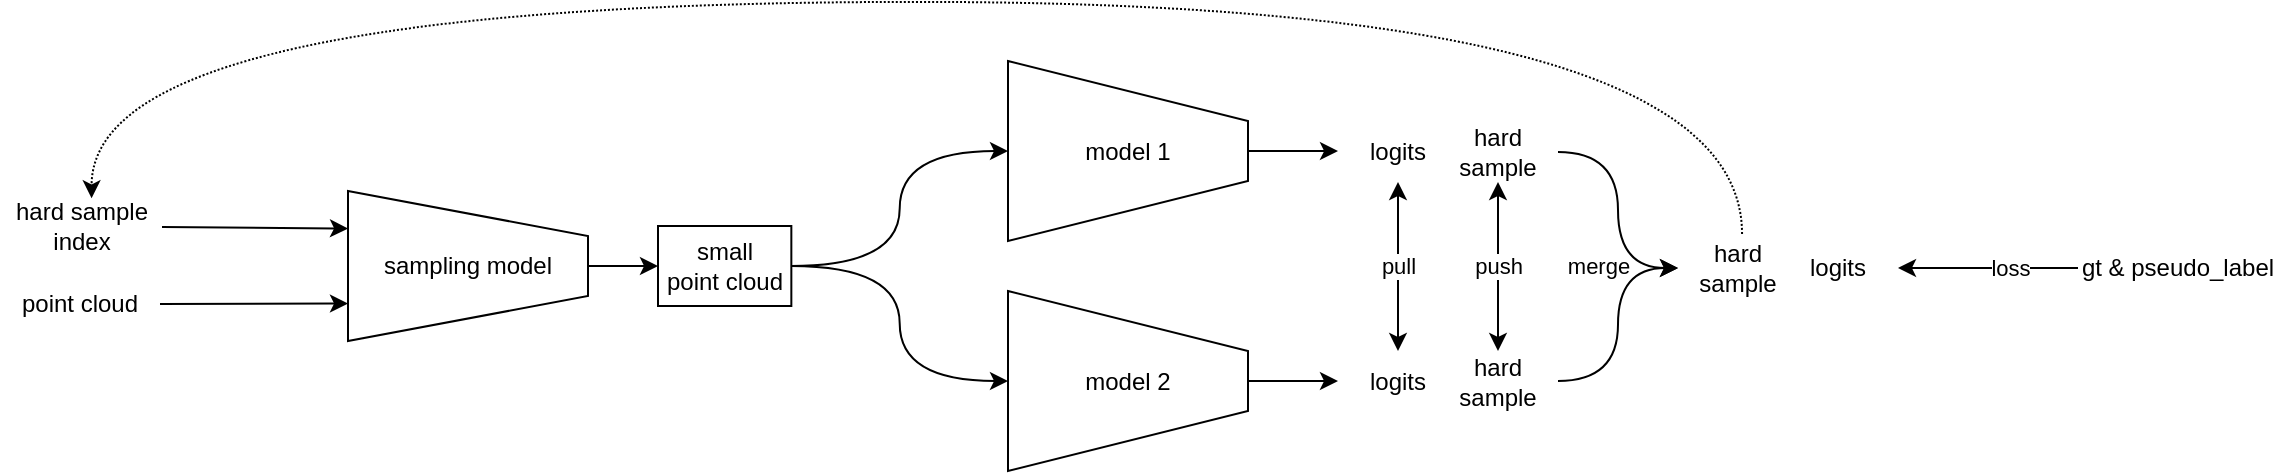 <mxfile version="21.2.9" type="github">
  <diagram name="第 1 页" id="ypm8fFXRRq8vbZWEUz-w">
    <mxGraphModel dx="1185" dy="661" grid="1" gridSize="10" guides="1" tooltips="1" connect="1" arrows="1" fold="1" page="1" pageScale="1" pageWidth="1169" pageHeight="827" math="0" shadow="0">
      <root>
        <mxCell id="0" />
        <mxCell id="1" parent="0" />
        <mxCell id="O4oAhtjVRKti28_2S4Yj-13" style="edgeStyle=orthogonalEdgeStyle;rounded=0;orthogonalLoop=1;jettySize=auto;html=1;entryX=0;entryY=0.5;entryDx=0;entryDy=0;" edge="1" parent="1" source="O4oAhtjVRKti28_2S4Yj-2" target="O4oAhtjVRKti28_2S4Yj-12">
          <mxGeometry relative="1" as="geometry" />
        </mxCell>
        <mxCell id="O4oAhtjVRKti28_2S4Yj-2" value="sampling model" style="shape=trapezoid;perimeter=trapezoidPerimeter;whiteSpace=wrap;html=1;fixedSize=1;rotation=90;size=22.5;horizontal=0;" vertex="1" parent="1">
          <mxGeometry x="237.5" y="150" width="75" height="120" as="geometry" />
        </mxCell>
        <mxCell id="O4oAhtjVRKti28_2S4Yj-3" value="" style="endArrow=classic;html=1;rounded=0;entryX=0.25;entryY=1;entryDx=0;entryDy=0;exitX=1;exitY=0.5;exitDx=0;exitDy=0;" edge="1" parent="1" source="O4oAhtjVRKti28_2S4Yj-9" target="O4oAhtjVRKti28_2S4Yj-2">
          <mxGeometry width="50" height="50" relative="1" as="geometry">
            <mxPoint x="120" y="180" as="sourcePoint" />
            <mxPoint x="150" y="170" as="targetPoint" />
          </mxGeometry>
        </mxCell>
        <mxCell id="O4oAhtjVRKti28_2S4Yj-6" value="" style="endArrow=classic;html=1;rounded=0;entryX=0.75;entryY=1;entryDx=0;entryDy=0;exitX=1;exitY=0.5;exitDx=0;exitDy=0;" edge="1" parent="1" source="O4oAhtjVRKti28_2S4Yj-11" target="O4oAhtjVRKti28_2S4Yj-2">
          <mxGeometry width="50" height="50" relative="1" as="geometry">
            <mxPoint x="120" y="240" as="sourcePoint" />
            <mxPoint x="190" y="240" as="targetPoint" />
          </mxGeometry>
        </mxCell>
        <mxCell id="O4oAhtjVRKti28_2S4Yj-9" value="hard sample index" style="text;html=1;strokeColor=none;fillColor=none;align=center;verticalAlign=middle;whiteSpace=wrap;rounded=0;" vertex="1" parent="1">
          <mxGeometry x="42" y="175.47" width="80" height="30" as="geometry" />
        </mxCell>
        <mxCell id="O4oAhtjVRKti28_2S4Yj-11" value="point cloud" style="text;html=1;strokeColor=none;fillColor=none;align=center;verticalAlign=middle;whiteSpace=wrap;rounded=0;" vertex="1" parent="1">
          <mxGeometry x="41" y="214" width="80" height="30" as="geometry" />
        </mxCell>
        <mxCell id="O4oAhtjVRKti28_2S4Yj-17" style="edgeStyle=orthogonalEdgeStyle;rounded=0;orthogonalLoop=1;jettySize=auto;html=1;curved=1;" edge="1" parent="1" source="O4oAhtjVRKti28_2S4Yj-12" target="O4oAhtjVRKti28_2S4Yj-14">
          <mxGeometry relative="1" as="geometry" />
        </mxCell>
        <mxCell id="O4oAhtjVRKti28_2S4Yj-18" style="edgeStyle=orthogonalEdgeStyle;rounded=0;orthogonalLoop=1;jettySize=auto;html=1;curved=1;" edge="1" parent="1" source="O4oAhtjVRKti28_2S4Yj-12" target="O4oAhtjVRKti28_2S4Yj-15">
          <mxGeometry relative="1" as="geometry" />
        </mxCell>
        <mxCell id="O4oAhtjVRKti28_2S4Yj-12" value="small &lt;br&gt;point cloud" style="rounded=0;whiteSpace=wrap;html=1;" vertex="1" parent="1">
          <mxGeometry x="370" y="190" width="66.67" height="40" as="geometry" />
        </mxCell>
        <mxCell id="O4oAhtjVRKti28_2S4Yj-22" value="" style="edgeStyle=orthogonalEdgeStyle;rounded=0;orthogonalLoop=1;jettySize=auto;html=1;" edge="1" parent="1" source="O4oAhtjVRKti28_2S4Yj-14">
          <mxGeometry relative="1" as="geometry">
            <mxPoint x="710" y="152.56" as="targetPoint" />
          </mxGeometry>
        </mxCell>
        <mxCell id="O4oAhtjVRKti28_2S4Yj-14" value="model 1" style="shape=trapezoid;perimeter=trapezoidPerimeter;whiteSpace=wrap;html=1;fixedSize=1;rotation=90;size=30;horizontal=0;" vertex="1" parent="1">
          <mxGeometry x="560" y="92.5" width="90" height="120" as="geometry" />
        </mxCell>
        <mxCell id="O4oAhtjVRKti28_2S4Yj-27" style="edgeStyle=orthogonalEdgeStyle;rounded=0;orthogonalLoop=1;jettySize=auto;html=1;entryX=0;entryY=0.5;entryDx=0;entryDy=0;" edge="1" parent="1" source="O4oAhtjVRKti28_2S4Yj-15" target="O4oAhtjVRKti28_2S4Yj-25">
          <mxGeometry relative="1" as="geometry" />
        </mxCell>
        <mxCell id="O4oAhtjVRKti28_2S4Yj-15" value="model 2" style="shape=trapezoid;perimeter=trapezoidPerimeter;whiteSpace=wrap;html=1;fixedSize=1;rotation=90;size=30;horizontal=0;" vertex="1" parent="1">
          <mxGeometry x="560" y="207.5" width="90" height="120" as="geometry" />
        </mxCell>
        <mxCell id="O4oAhtjVRKti28_2S4Yj-23" value="logits" style="text;html=1;strokeColor=none;fillColor=none;align=center;verticalAlign=middle;whiteSpace=wrap;rounded=0;" vertex="1" parent="1">
          <mxGeometry x="710" y="138" width="60" height="30" as="geometry" />
        </mxCell>
        <mxCell id="O4oAhtjVRKti28_2S4Yj-39" value="merge" style="edgeStyle=orthogonalEdgeStyle;rounded=0;orthogonalLoop=1;jettySize=auto;html=1;entryX=0;entryY=0.5;entryDx=0;entryDy=0;curved=1;labelBackgroundColor=none;" edge="1" parent="1" source="O4oAhtjVRKti28_2S4Yj-24" target="O4oAhtjVRKti28_2S4Yj-35">
          <mxGeometry x="0.475" y="-10" relative="1" as="geometry">
            <mxPoint as="offset" />
          </mxGeometry>
        </mxCell>
        <mxCell id="O4oAhtjVRKti28_2S4Yj-24" value="hard sample" style="text;html=1;strokeColor=none;fillColor=none;align=center;verticalAlign=middle;whiteSpace=wrap;rounded=0;" vertex="1" parent="1">
          <mxGeometry x="760" y="138" width="60" height="30" as="geometry" />
        </mxCell>
        <mxCell id="O4oAhtjVRKti28_2S4Yj-25" value="logits" style="text;html=1;strokeColor=none;fillColor=none;align=center;verticalAlign=middle;whiteSpace=wrap;rounded=0;" vertex="1" parent="1">
          <mxGeometry x="710" y="252.5" width="60" height="30" as="geometry" />
        </mxCell>
        <mxCell id="O4oAhtjVRKti28_2S4Yj-38" style="edgeStyle=orthogonalEdgeStyle;rounded=0;orthogonalLoop=1;jettySize=auto;html=1;entryX=0;entryY=0.5;entryDx=0;entryDy=0;curved=1;" edge="1" parent="1" source="O4oAhtjVRKti28_2S4Yj-26" target="O4oAhtjVRKti28_2S4Yj-35">
          <mxGeometry relative="1" as="geometry" />
        </mxCell>
        <mxCell id="O4oAhtjVRKti28_2S4Yj-26" value="hard sample" style="text;html=1;strokeColor=none;fillColor=none;align=center;verticalAlign=middle;whiteSpace=wrap;rounded=0;" vertex="1" parent="1">
          <mxGeometry x="760" y="252.5" width="60" height="30" as="geometry" />
        </mxCell>
        <mxCell id="O4oAhtjVRKti28_2S4Yj-28" value="pull" style="endArrow=classic;startArrow=classic;html=1;rounded=0;entryX=0.5;entryY=1;entryDx=0;entryDy=0;" edge="1" parent="1" source="O4oAhtjVRKti28_2S4Yj-25" target="O4oAhtjVRKti28_2S4Yj-23">
          <mxGeometry width="50" height="50" relative="1" as="geometry">
            <mxPoint x="820" y="140" as="sourcePoint" />
            <mxPoint x="870" y="90" as="targetPoint" />
          </mxGeometry>
        </mxCell>
        <mxCell id="O4oAhtjVRKti28_2S4Yj-29" value="push" style="endArrow=classic;startArrow=classic;html=1;rounded=0;entryX=0.5;entryY=1;entryDx=0;entryDy=0;exitX=0.5;exitY=0;exitDx=0;exitDy=0;" edge="1" parent="1" source="O4oAhtjVRKti28_2S4Yj-26" target="O4oAhtjVRKti28_2S4Yj-24">
          <mxGeometry width="50" height="50" relative="1" as="geometry">
            <mxPoint x="790" y="230" as="sourcePoint" />
            <mxPoint x="840" y="180" as="targetPoint" />
          </mxGeometry>
        </mxCell>
        <mxCell id="O4oAhtjVRKti28_2S4Yj-31" style="edgeStyle=orthogonalEdgeStyle;rounded=0;orthogonalLoop=1;jettySize=auto;html=1;entryX=1;entryY=0.5;entryDx=0;entryDy=0;" edge="1" parent="1" source="O4oAhtjVRKti28_2S4Yj-30" target="O4oAhtjVRKti28_2S4Yj-36">
          <mxGeometry relative="1" as="geometry">
            <mxPoint x="1010" y="190" as="targetPoint" />
          </mxGeometry>
        </mxCell>
        <mxCell id="O4oAhtjVRKti28_2S4Yj-32" value="loss" style="edgeLabel;html=1;align=center;verticalAlign=middle;resizable=0;points=[];" vertex="1" connectable="0" parent="O4oAhtjVRKti28_2S4Yj-31">
          <mxGeometry x="-0.244" relative="1" as="geometry">
            <mxPoint as="offset" />
          </mxGeometry>
        </mxCell>
        <mxCell id="O4oAhtjVRKti28_2S4Yj-30" value="gt &amp;amp; pseudo_label" style="text;html=1;strokeColor=none;fillColor=none;align=center;verticalAlign=middle;whiteSpace=wrap;rounded=0;" vertex="1" parent="1">
          <mxGeometry x="1080" y="196" width="100" height="30" as="geometry" />
        </mxCell>
        <mxCell id="O4oAhtjVRKti28_2S4Yj-40" style="edgeStyle=orthogonalEdgeStyle;rounded=0;orthogonalLoop=1;jettySize=auto;html=1;dashed=1;dashPattern=1 1;entryX=0.56;entryY=0.022;entryDx=0;entryDy=0;entryPerimeter=0;elbow=vertical;curved=1;" edge="1" parent="1" target="O4oAhtjVRKti28_2S4Yj-9">
          <mxGeometry relative="1" as="geometry">
            <mxPoint x="912" y="77.97" as="targetPoint" />
            <mxPoint x="912.029" y="193.97" as="sourcePoint" />
            <Array as="points">
              <mxPoint x="912" y="77.97" />
              <mxPoint x="87" y="77.97" />
            </Array>
          </mxGeometry>
        </mxCell>
        <mxCell id="O4oAhtjVRKti28_2S4Yj-35" value="hard sample" style="text;html=1;strokeColor=none;fillColor=none;align=center;verticalAlign=middle;whiteSpace=wrap;rounded=0;" vertex="1" parent="1">
          <mxGeometry x="880" y="196" width="60" height="30" as="geometry" />
        </mxCell>
        <mxCell id="O4oAhtjVRKti28_2S4Yj-36" value="logits" style="text;html=1;strokeColor=none;fillColor=none;align=center;verticalAlign=middle;whiteSpace=wrap;rounded=0;" vertex="1" parent="1">
          <mxGeometry x="930" y="196" width="60" height="30" as="geometry" />
        </mxCell>
      </root>
    </mxGraphModel>
  </diagram>
</mxfile>
